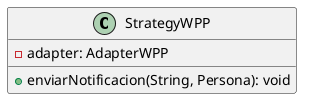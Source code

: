 @startuml
'https://plantuml.com/class-diagram

class StrategyWPP {
  - adapter: AdapterWPP
  + enviarNotificacion(String, Persona): void
}

@enduml